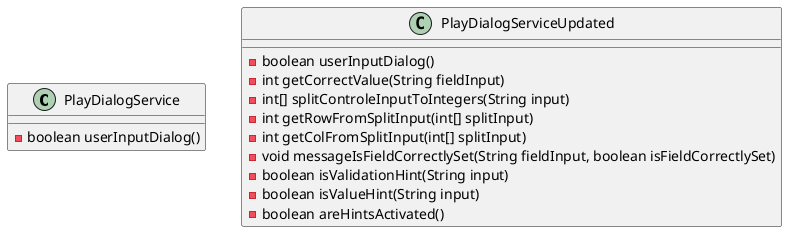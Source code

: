 @startuml
class PlayDialogService {
   - boolean userInputDialog()
}

class PlayDialogServiceUpdated {
   - boolean userInputDialog()
   - int getCorrectValue(String fieldInput)
   - int[] splitControleInputToIntegers(String input)
   - int getRowFromSplitInput(int[] splitInput)
   - int getColFromSplitInput(int[] splitInput)
   - void messageIsFieldCorrectlySet(String fieldInput, boolean isFieldCorrectlySet)
   - boolean isValidationHint(String input)
   - boolean isValueHint(String input)
   - boolean areHintsActivated()
}
@enduml